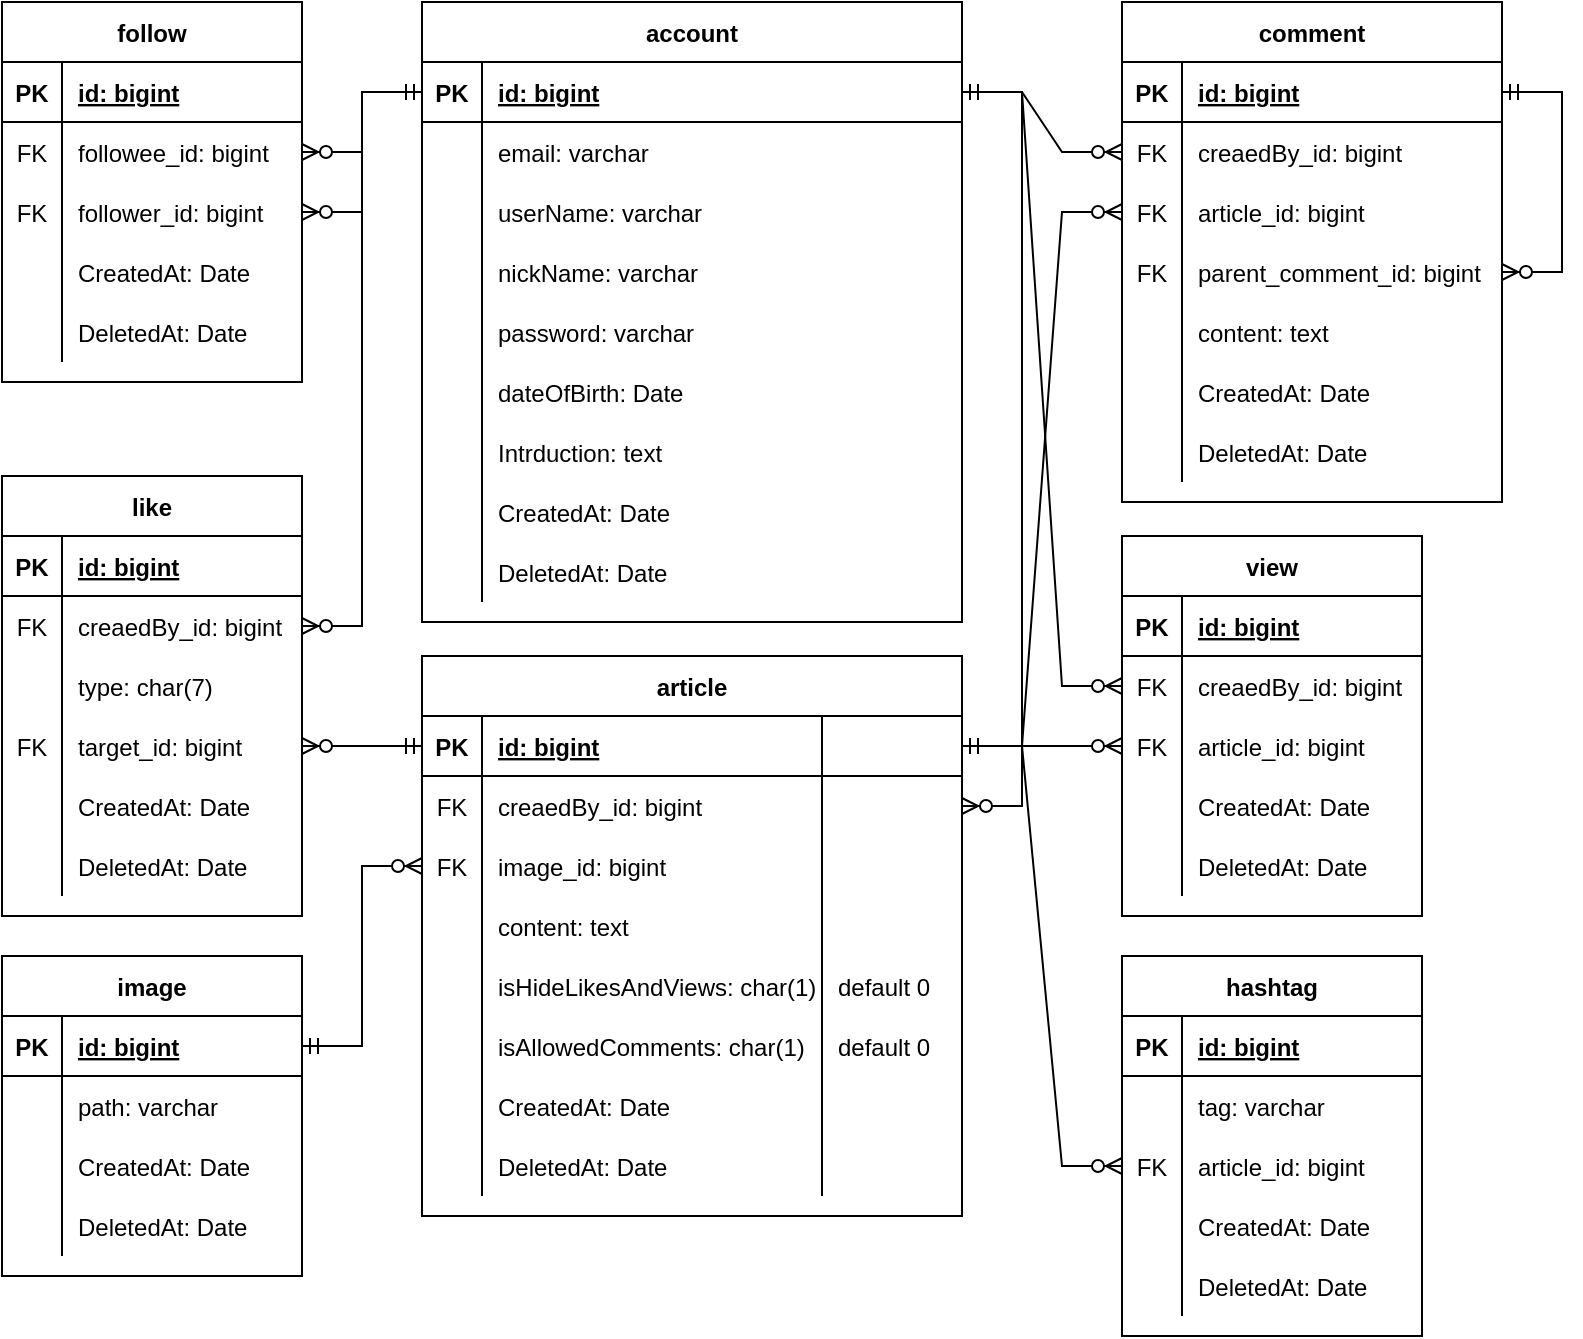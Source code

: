 <mxfile version="20.3.3" type="github">
  <diagram name="Page-1" id="9f46799a-70d6-7492-0946-bef42562c5a5">
    <mxGraphModel dx="2138" dy="584" grid="1" gridSize="10" guides="1" tooltips="1" connect="1" arrows="1" fold="1" page="1" pageScale="1" pageWidth="1100" pageHeight="850" background="none" math="0" shadow="0">
      <root>
        <mxCell id="0" />
        <mxCell id="1" parent="0" />
        <mxCell id="cpO6wO1_KJfgB9dcRRxe-78" value="account" style="shape=table;startSize=30;container=1;collapsible=1;childLayout=tableLayout;fixedRows=1;rowLines=0;fontStyle=1;align=center;resizeLast=1;" parent="1" vertex="1">
          <mxGeometry x="90" y="83" width="270" height="310" as="geometry" />
        </mxCell>
        <mxCell id="cpO6wO1_KJfgB9dcRRxe-79" value="" style="shape=tableRow;horizontal=0;startSize=0;swimlaneHead=0;swimlaneBody=0;fillColor=none;collapsible=0;dropTarget=0;points=[[0,0.5],[1,0.5]];portConstraint=eastwest;top=0;left=0;right=0;bottom=1;" parent="cpO6wO1_KJfgB9dcRRxe-78" vertex="1">
          <mxGeometry y="30" width="270" height="30" as="geometry" />
        </mxCell>
        <mxCell id="cpO6wO1_KJfgB9dcRRxe-80" value="PK" style="shape=partialRectangle;connectable=0;fillColor=none;top=0;left=0;bottom=0;right=0;fontStyle=1;overflow=hidden;" parent="cpO6wO1_KJfgB9dcRRxe-79" vertex="1">
          <mxGeometry width="30" height="30" as="geometry">
            <mxRectangle width="30" height="30" as="alternateBounds" />
          </mxGeometry>
        </mxCell>
        <mxCell id="cpO6wO1_KJfgB9dcRRxe-81" value="id: bigint" style="shape=partialRectangle;connectable=0;fillColor=none;top=0;left=0;bottom=0;right=0;align=left;spacingLeft=6;fontStyle=5;overflow=hidden;" parent="cpO6wO1_KJfgB9dcRRxe-79" vertex="1">
          <mxGeometry x="30" width="240" height="30" as="geometry">
            <mxRectangle width="240" height="30" as="alternateBounds" />
          </mxGeometry>
        </mxCell>
        <mxCell id="cpO6wO1_KJfgB9dcRRxe-82" value="" style="shape=tableRow;horizontal=0;startSize=0;swimlaneHead=0;swimlaneBody=0;fillColor=none;collapsible=0;dropTarget=0;points=[[0,0.5],[1,0.5]];portConstraint=eastwest;top=0;left=0;right=0;bottom=0;" parent="cpO6wO1_KJfgB9dcRRxe-78" vertex="1">
          <mxGeometry y="60" width="270" height="30" as="geometry" />
        </mxCell>
        <mxCell id="cpO6wO1_KJfgB9dcRRxe-83" value="" style="shape=partialRectangle;connectable=0;fillColor=none;top=0;left=0;bottom=0;right=0;editable=1;overflow=hidden;" parent="cpO6wO1_KJfgB9dcRRxe-82" vertex="1">
          <mxGeometry width="30" height="30" as="geometry">
            <mxRectangle width="30" height="30" as="alternateBounds" />
          </mxGeometry>
        </mxCell>
        <mxCell id="cpO6wO1_KJfgB9dcRRxe-84" value="email: varchar" style="shape=partialRectangle;connectable=0;fillColor=none;top=0;left=0;bottom=0;right=0;align=left;spacingLeft=6;overflow=hidden;" parent="cpO6wO1_KJfgB9dcRRxe-82" vertex="1">
          <mxGeometry x="30" width="240" height="30" as="geometry">
            <mxRectangle width="240" height="30" as="alternateBounds" />
          </mxGeometry>
        </mxCell>
        <mxCell id="cpO6wO1_KJfgB9dcRRxe-85" value="" style="shape=tableRow;horizontal=0;startSize=0;swimlaneHead=0;swimlaneBody=0;fillColor=none;collapsible=0;dropTarget=0;points=[[0,0.5],[1,0.5]];portConstraint=eastwest;top=0;left=0;right=0;bottom=0;" parent="cpO6wO1_KJfgB9dcRRxe-78" vertex="1">
          <mxGeometry y="90" width="270" height="30" as="geometry" />
        </mxCell>
        <mxCell id="cpO6wO1_KJfgB9dcRRxe-86" value="" style="shape=partialRectangle;connectable=0;fillColor=none;top=0;left=0;bottom=0;right=0;editable=1;overflow=hidden;" parent="cpO6wO1_KJfgB9dcRRxe-85" vertex="1">
          <mxGeometry width="30" height="30" as="geometry">
            <mxRectangle width="30" height="30" as="alternateBounds" />
          </mxGeometry>
        </mxCell>
        <mxCell id="cpO6wO1_KJfgB9dcRRxe-87" value="userName: varchar" style="shape=partialRectangle;connectable=0;fillColor=none;top=0;left=0;bottom=0;right=0;align=left;spacingLeft=6;overflow=hidden;" parent="cpO6wO1_KJfgB9dcRRxe-85" vertex="1">
          <mxGeometry x="30" width="240" height="30" as="geometry">
            <mxRectangle width="240" height="30" as="alternateBounds" />
          </mxGeometry>
        </mxCell>
        <mxCell id="cpO6wO1_KJfgB9dcRRxe-88" value="" style="shape=tableRow;horizontal=0;startSize=0;swimlaneHead=0;swimlaneBody=0;fillColor=none;collapsible=0;dropTarget=0;points=[[0,0.5],[1,0.5]];portConstraint=eastwest;top=0;left=0;right=0;bottom=0;" parent="cpO6wO1_KJfgB9dcRRxe-78" vertex="1">
          <mxGeometry y="120" width="270" height="30" as="geometry" />
        </mxCell>
        <mxCell id="cpO6wO1_KJfgB9dcRRxe-89" value="" style="shape=partialRectangle;connectable=0;fillColor=none;top=0;left=0;bottom=0;right=0;editable=1;overflow=hidden;" parent="cpO6wO1_KJfgB9dcRRxe-88" vertex="1">
          <mxGeometry width="30" height="30" as="geometry">
            <mxRectangle width="30" height="30" as="alternateBounds" />
          </mxGeometry>
        </mxCell>
        <mxCell id="cpO6wO1_KJfgB9dcRRxe-90" value="nickName: varchar" style="shape=partialRectangle;connectable=0;fillColor=none;top=0;left=0;bottom=0;right=0;align=left;spacingLeft=6;overflow=hidden;" parent="cpO6wO1_KJfgB9dcRRxe-88" vertex="1">
          <mxGeometry x="30" width="240" height="30" as="geometry">
            <mxRectangle width="240" height="30" as="alternateBounds" />
          </mxGeometry>
        </mxCell>
        <mxCell id="cpO6wO1_KJfgB9dcRRxe-94" style="shape=tableRow;horizontal=0;startSize=0;swimlaneHead=0;swimlaneBody=0;fillColor=none;collapsible=0;dropTarget=0;points=[[0,0.5],[1,0.5]];portConstraint=eastwest;top=0;left=0;right=0;bottom=0;" parent="cpO6wO1_KJfgB9dcRRxe-78" vertex="1">
          <mxGeometry y="150" width="270" height="30" as="geometry" />
        </mxCell>
        <mxCell id="cpO6wO1_KJfgB9dcRRxe-95" style="shape=partialRectangle;connectable=0;fillColor=none;top=0;left=0;bottom=0;right=0;editable=1;overflow=hidden;" parent="cpO6wO1_KJfgB9dcRRxe-94" vertex="1">
          <mxGeometry width="30" height="30" as="geometry">
            <mxRectangle width="30" height="30" as="alternateBounds" />
          </mxGeometry>
        </mxCell>
        <mxCell id="cpO6wO1_KJfgB9dcRRxe-96" value="password: varchar" style="shape=partialRectangle;connectable=0;fillColor=none;top=0;left=0;bottom=0;right=0;align=left;spacingLeft=6;overflow=hidden;" parent="cpO6wO1_KJfgB9dcRRxe-94" vertex="1">
          <mxGeometry x="30" width="240" height="30" as="geometry">
            <mxRectangle width="240" height="30" as="alternateBounds" />
          </mxGeometry>
        </mxCell>
        <mxCell id="cpO6wO1_KJfgB9dcRRxe-97" style="shape=tableRow;horizontal=0;startSize=0;swimlaneHead=0;swimlaneBody=0;fillColor=none;collapsible=0;dropTarget=0;points=[[0,0.5],[1,0.5]];portConstraint=eastwest;top=0;left=0;right=0;bottom=0;" parent="cpO6wO1_KJfgB9dcRRxe-78" vertex="1">
          <mxGeometry y="180" width="270" height="30" as="geometry" />
        </mxCell>
        <mxCell id="cpO6wO1_KJfgB9dcRRxe-98" style="shape=partialRectangle;connectable=0;fillColor=none;top=0;left=0;bottom=0;right=0;editable=1;overflow=hidden;" parent="cpO6wO1_KJfgB9dcRRxe-97" vertex="1">
          <mxGeometry width="30" height="30" as="geometry">
            <mxRectangle width="30" height="30" as="alternateBounds" />
          </mxGeometry>
        </mxCell>
        <mxCell id="cpO6wO1_KJfgB9dcRRxe-99" value="dateOfBirth: Date" style="shape=partialRectangle;connectable=0;fillColor=none;top=0;left=0;bottom=0;right=0;align=left;spacingLeft=6;overflow=hidden;" parent="cpO6wO1_KJfgB9dcRRxe-97" vertex="1">
          <mxGeometry x="30" width="240" height="30" as="geometry">
            <mxRectangle width="240" height="30" as="alternateBounds" />
          </mxGeometry>
        </mxCell>
        <mxCell id="cpO6wO1_KJfgB9dcRRxe-100" style="shape=tableRow;horizontal=0;startSize=0;swimlaneHead=0;swimlaneBody=0;fillColor=none;collapsible=0;dropTarget=0;points=[[0,0.5],[1,0.5]];portConstraint=eastwest;top=0;left=0;right=0;bottom=0;" parent="cpO6wO1_KJfgB9dcRRxe-78" vertex="1">
          <mxGeometry y="210" width="270" height="30" as="geometry" />
        </mxCell>
        <mxCell id="cpO6wO1_KJfgB9dcRRxe-101" style="shape=partialRectangle;connectable=0;fillColor=none;top=0;left=0;bottom=0;right=0;editable=1;overflow=hidden;" parent="cpO6wO1_KJfgB9dcRRxe-100" vertex="1">
          <mxGeometry width="30" height="30" as="geometry">
            <mxRectangle width="30" height="30" as="alternateBounds" />
          </mxGeometry>
        </mxCell>
        <mxCell id="cpO6wO1_KJfgB9dcRRxe-102" value="Intrduction: text " style="shape=partialRectangle;connectable=0;fillColor=none;top=0;left=0;bottom=0;right=0;align=left;spacingLeft=6;overflow=hidden;" parent="cpO6wO1_KJfgB9dcRRxe-100" vertex="1">
          <mxGeometry x="30" width="240" height="30" as="geometry">
            <mxRectangle width="240" height="30" as="alternateBounds" />
          </mxGeometry>
        </mxCell>
        <mxCell id="cpO6wO1_KJfgB9dcRRxe-103" style="shape=tableRow;horizontal=0;startSize=0;swimlaneHead=0;swimlaneBody=0;fillColor=none;collapsible=0;dropTarget=0;points=[[0,0.5],[1,0.5]];portConstraint=eastwest;top=0;left=0;right=0;bottom=0;" parent="cpO6wO1_KJfgB9dcRRxe-78" vertex="1">
          <mxGeometry y="240" width="270" height="30" as="geometry" />
        </mxCell>
        <mxCell id="cpO6wO1_KJfgB9dcRRxe-104" style="shape=partialRectangle;connectable=0;fillColor=none;top=0;left=0;bottom=0;right=0;editable=1;overflow=hidden;" parent="cpO6wO1_KJfgB9dcRRxe-103" vertex="1">
          <mxGeometry width="30" height="30" as="geometry">
            <mxRectangle width="30" height="30" as="alternateBounds" />
          </mxGeometry>
        </mxCell>
        <mxCell id="cpO6wO1_KJfgB9dcRRxe-105" value="CreatedAt: Date" style="shape=partialRectangle;connectable=0;fillColor=none;top=0;left=0;bottom=0;right=0;align=left;spacingLeft=6;overflow=hidden;" parent="cpO6wO1_KJfgB9dcRRxe-103" vertex="1">
          <mxGeometry x="30" width="240" height="30" as="geometry">
            <mxRectangle width="240" height="30" as="alternateBounds" />
          </mxGeometry>
        </mxCell>
        <mxCell id="cpO6wO1_KJfgB9dcRRxe-106" style="shape=tableRow;horizontal=0;startSize=0;swimlaneHead=0;swimlaneBody=0;fillColor=none;collapsible=0;dropTarget=0;points=[[0,0.5],[1,0.5]];portConstraint=eastwest;top=0;left=0;right=0;bottom=0;" parent="cpO6wO1_KJfgB9dcRRxe-78" vertex="1">
          <mxGeometry y="270" width="270" height="30" as="geometry" />
        </mxCell>
        <mxCell id="cpO6wO1_KJfgB9dcRRxe-107" style="shape=partialRectangle;connectable=0;fillColor=none;top=0;left=0;bottom=0;right=0;editable=1;overflow=hidden;" parent="cpO6wO1_KJfgB9dcRRxe-106" vertex="1">
          <mxGeometry width="30" height="30" as="geometry">
            <mxRectangle width="30" height="30" as="alternateBounds" />
          </mxGeometry>
        </mxCell>
        <mxCell id="cpO6wO1_KJfgB9dcRRxe-108" value="DeletedAt: Date " style="shape=partialRectangle;connectable=0;fillColor=none;top=0;left=0;bottom=0;right=0;align=left;spacingLeft=6;overflow=hidden;" parent="cpO6wO1_KJfgB9dcRRxe-106" vertex="1">
          <mxGeometry x="30" width="240" height="30" as="geometry">
            <mxRectangle width="240" height="30" as="alternateBounds" />
          </mxGeometry>
        </mxCell>
        <mxCell id="cpO6wO1_KJfgB9dcRRxe-109" value="follow" style="shape=table;startSize=30;container=1;collapsible=1;childLayout=tableLayout;fixedRows=1;rowLines=0;fontStyle=1;align=center;resizeLast=1;" parent="1" vertex="1">
          <mxGeometry x="-120" y="83" width="150" height="190" as="geometry" />
        </mxCell>
        <mxCell id="cpO6wO1_KJfgB9dcRRxe-110" value="" style="shape=tableRow;horizontal=0;startSize=0;swimlaneHead=0;swimlaneBody=0;fillColor=none;collapsible=0;dropTarget=0;points=[[0,0.5],[1,0.5]];portConstraint=eastwest;top=0;left=0;right=0;bottom=1;" parent="cpO6wO1_KJfgB9dcRRxe-109" vertex="1">
          <mxGeometry y="30" width="150" height="30" as="geometry" />
        </mxCell>
        <mxCell id="cpO6wO1_KJfgB9dcRRxe-111" value="PK" style="shape=partialRectangle;connectable=0;fillColor=none;top=0;left=0;bottom=0;right=0;fontStyle=1;overflow=hidden;" parent="cpO6wO1_KJfgB9dcRRxe-110" vertex="1">
          <mxGeometry width="30" height="30" as="geometry">
            <mxRectangle width="30" height="30" as="alternateBounds" />
          </mxGeometry>
        </mxCell>
        <mxCell id="cpO6wO1_KJfgB9dcRRxe-112" value="id: bigint" style="shape=partialRectangle;connectable=0;fillColor=none;top=0;left=0;bottom=0;right=0;align=left;spacingLeft=6;fontStyle=5;overflow=hidden;" parent="cpO6wO1_KJfgB9dcRRxe-110" vertex="1">
          <mxGeometry x="30" width="120" height="30" as="geometry">
            <mxRectangle width="120" height="30" as="alternateBounds" />
          </mxGeometry>
        </mxCell>
        <mxCell id="cpO6wO1_KJfgB9dcRRxe-116" value="" style="shape=tableRow;horizontal=0;startSize=0;swimlaneHead=0;swimlaneBody=0;fillColor=none;collapsible=0;dropTarget=0;points=[[0,0.5],[1,0.5]];portConstraint=eastwest;top=0;left=0;right=0;bottom=0;" parent="cpO6wO1_KJfgB9dcRRxe-109" vertex="1">
          <mxGeometry y="60" width="150" height="30" as="geometry" />
        </mxCell>
        <mxCell id="cpO6wO1_KJfgB9dcRRxe-117" value="FK" style="shape=partialRectangle;connectable=0;fillColor=none;top=0;left=0;bottom=0;right=0;editable=1;overflow=hidden;" parent="cpO6wO1_KJfgB9dcRRxe-116" vertex="1">
          <mxGeometry width="30" height="30" as="geometry">
            <mxRectangle width="30" height="30" as="alternateBounds" />
          </mxGeometry>
        </mxCell>
        <mxCell id="cpO6wO1_KJfgB9dcRRxe-118" value="followee_id: bigint" style="shape=partialRectangle;connectable=0;fillColor=none;top=0;left=0;bottom=0;right=0;align=left;spacingLeft=6;overflow=hidden;" parent="cpO6wO1_KJfgB9dcRRxe-116" vertex="1">
          <mxGeometry x="30" width="120" height="30" as="geometry">
            <mxRectangle width="120" height="30" as="alternateBounds" />
          </mxGeometry>
        </mxCell>
        <mxCell id="cpO6wO1_KJfgB9dcRRxe-119" value="" style="shape=tableRow;horizontal=0;startSize=0;swimlaneHead=0;swimlaneBody=0;fillColor=none;collapsible=0;dropTarget=0;points=[[0,0.5],[1,0.5]];portConstraint=eastwest;top=0;left=0;right=0;bottom=0;" parent="cpO6wO1_KJfgB9dcRRxe-109" vertex="1">
          <mxGeometry y="90" width="150" height="30" as="geometry" />
        </mxCell>
        <mxCell id="cpO6wO1_KJfgB9dcRRxe-120" value="FK" style="shape=partialRectangle;connectable=0;fillColor=none;top=0;left=0;bottom=0;right=0;editable=1;overflow=hidden;" parent="cpO6wO1_KJfgB9dcRRxe-119" vertex="1">
          <mxGeometry width="30" height="30" as="geometry">
            <mxRectangle width="30" height="30" as="alternateBounds" />
          </mxGeometry>
        </mxCell>
        <mxCell id="cpO6wO1_KJfgB9dcRRxe-121" value="follower_id: bigint" style="shape=partialRectangle;connectable=0;fillColor=none;top=0;left=0;bottom=0;right=0;align=left;spacingLeft=6;overflow=hidden;" parent="cpO6wO1_KJfgB9dcRRxe-119" vertex="1">
          <mxGeometry x="30" width="120" height="30" as="geometry">
            <mxRectangle width="120" height="30" as="alternateBounds" />
          </mxGeometry>
        </mxCell>
        <mxCell id="cpO6wO1_KJfgB9dcRRxe-134" style="shape=tableRow;horizontal=0;startSize=0;swimlaneHead=0;swimlaneBody=0;fillColor=none;collapsible=0;dropTarget=0;points=[[0,0.5],[1,0.5]];portConstraint=eastwest;top=0;left=0;right=0;bottom=0;" parent="cpO6wO1_KJfgB9dcRRxe-109" vertex="1">
          <mxGeometry y="120" width="150" height="30" as="geometry" />
        </mxCell>
        <mxCell id="cpO6wO1_KJfgB9dcRRxe-135" style="shape=partialRectangle;connectable=0;fillColor=none;top=0;left=0;bottom=0;right=0;editable=1;overflow=hidden;" parent="cpO6wO1_KJfgB9dcRRxe-134" vertex="1">
          <mxGeometry width="30" height="30" as="geometry">
            <mxRectangle width="30" height="30" as="alternateBounds" />
          </mxGeometry>
        </mxCell>
        <mxCell id="cpO6wO1_KJfgB9dcRRxe-136" value="CreatedAt: Date" style="shape=partialRectangle;connectable=0;fillColor=none;top=0;left=0;bottom=0;right=0;align=left;spacingLeft=6;overflow=hidden;" parent="cpO6wO1_KJfgB9dcRRxe-134" vertex="1">
          <mxGeometry x="30" width="120" height="30" as="geometry">
            <mxRectangle width="120" height="30" as="alternateBounds" />
          </mxGeometry>
        </mxCell>
        <mxCell id="cpO6wO1_KJfgB9dcRRxe-187" style="shape=tableRow;horizontal=0;startSize=0;swimlaneHead=0;swimlaneBody=0;fillColor=none;collapsible=0;dropTarget=0;points=[[0,0.5],[1,0.5]];portConstraint=eastwest;top=0;left=0;right=0;bottom=0;" parent="cpO6wO1_KJfgB9dcRRxe-109" vertex="1">
          <mxGeometry y="150" width="150" height="30" as="geometry" />
        </mxCell>
        <mxCell id="cpO6wO1_KJfgB9dcRRxe-188" style="shape=partialRectangle;connectable=0;fillColor=none;top=0;left=0;bottom=0;right=0;editable=1;overflow=hidden;" parent="cpO6wO1_KJfgB9dcRRxe-187" vertex="1">
          <mxGeometry width="30" height="30" as="geometry">
            <mxRectangle width="30" height="30" as="alternateBounds" />
          </mxGeometry>
        </mxCell>
        <mxCell id="cpO6wO1_KJfgB9dcRRxe-189" value="DeletedAt: Date " style="shape=partialRectangle;connectable=0;fillColor=none;top=0;left=0;bottom=0;right=0;align=left;spacingLeft=6;overflow=hidden;" parent="cpO6wO1_KJfgB9dcRRxe-187" vertex="1">
          <mxGeometry x="30" width="120" height="30" as="geometry">
            <mxRectangle width="120" height="30" as="alternateBounds" />
          </mxGeometry>
        </mxCell>
        <mxCell id="cpO6wO1_KJfgB9dcRRxe-140" value="article" style="shape=table;startSize=30;container=1;collapsible=1;childLayout=tableLayout;fixedRows=1;rowLines=0;fontStyle=1;align=center;resizeLast=1;" parent="1" vertex="1">
          <mxGeometry x="90" y="410" width="270" height="280" as="geometry" />
        </mxCell>
        <mxCell id="cpO6wO1_KJfgB9dcRRxe-141" value="" style="shape=tableRow;horizontal=0;startSize=0;swimlaneHead=0;swimlaneBody=0;fillColor=none;collapsible=0;dropTarget=0;points=[[0,0.5],[1,0.5]];portConstraint=eastwest;top=0;left=0;right=0;bottom=1;" parent="cpO6wO1_KJfgB9dcRRxe-140" vertex="1">
          <mxGeometry y="30" width="270" height="30" as="geometry" />
        </mxCell>
        <mxCell id="cpO6wO1_KJfgB9dcRRxe-142" value="PK" style="shape=partialRectangle;connectable=0;fillColor=none;top=0;left=0;bottom=0;right=0;fontStyle=1;overflow=hidden;" parent="cpO6wO1_KJfgB9dcRRxe-141" vertex="1">
          <mxGeometry width="30" height="30" as="geometry">
            <mxRectangle width="30" height="30" as="alternateBounds" />
          </mxGeometry>
        </mxCell>
        <mxCell id="cpO6wO1_KJfgB9dcRRxe-143" value="id: bigint" style="shape=partialRectangle;connectable=0;fillColor=none;top=0;left=0;bottom=0;right=0;align=left;spacingLeft=6;fontStyle=5;overflow=hidden;" parent="cpO6wO1_KJfgB9dcRRxe-141" vertex="1">
          <mxGeometry x="30" width="170" height="30" as="geometry">
            <mxRectangle width="170" height="30" as="alternateBounds" />
          </mxGeometry>
        </mxCell>
        <mxCell id="cpO6wO1_KJfgB9dcRRxe-301" style="shape=partialRectangle;connectable=0;fillColor=none;top=0;left=0;bottom=0;right=0;align=left;spacingLeft=6;fontStyle=5;overflow=hidden;" parent="cpO6wO1_KJfgB9dcRRxe-141" vertex="1">
          <mxGeometry x="200" width="70" height="30" as="geometry">
            <mxRectangle width="70" height="30" as="alternateBounds" />
          </mxGeometry>
        </mxCell>
        <mxCell id="cpO6wO1_KJfgB9dcRRxe-144" value="" style="shape=tableRow;horizontal=0;startSize=0;swimlaneHead=0;swimlaneBody=0;fillColor=none;collapsible=0;dropTarget=0;points=[[0,0.5],[1,0.5]];portConstraint=eastwest;top=0;left=0;right=0;bottom=0;" parent="cpO6wO1_KJfgB9dcRRxe-140" vertex="1">
          <mxGeometry y="60" width="270" height="30" as="geometry" />
        </mxCell>
        <mxCell id="cpO6wO1_KJfgB9dcRRxe-145" value="FK" style="shape=partialRectangle;connectable=0;fillColor=none;top=0;left=0;bottom=0;right=0;editable=1;overflow=hidden;" parent="cpO6wO1_KJfgB9dcRRxe-144" vertex="1">
          <mxGeometry width="30" height="30" as="geometry">
            <mxRectangle width="30" height="30" as="alternateBounds" />
          </mxGeometry>
        </mxCell>
        <mxCell id="cpO6wO1_KJfgB9dcRRxe-146" value="creaedBy_id: bigint" style="shape=partialRectangle;connectable=0;fillColor=none;top=0;left=0;bottom=0;right=0;align=left;spacingLeft=6;overflow=hidden;" parent="cpO6wO1_KJfgB9dcRRxe-144" vertex="1">
          <mxGeometry x="30" width="170" height="30" as="geometry">
            <mxRectangle width="170" height="30" as="alternateBounds" />
          </mxGeometry>
        </mxCell>
        <mxCell id="cpO6wO1_KJfgB9dcRRxe-302" style="shape=partialRectangle;connectable=0;fillColor=none;top=0;left=0;bottom=0;right=0;align=left;spacingLeft=6;overflow=hidden;" parent="cpO6wO1_KJfgB9dcRRxe-144" vertex="1">
          <mxGeometry x="200" width="70" height="30" as="geometry">
            <mxRectangle width="70" height="30" as="alternateBounds" />
          </mxGeometry>
        </mxCell>
        <mxCell id="cpO6wO1_KJfgB9dcRRxe-147" value="" style="shape=tableRow;horizontal=0;startSize=0;swimlaneHead=0;swimlaneBody=0;fillColor=none;collapsible=0;dropTarget=0;points=[[0,0.5],[1,0.5]];portConstraint=eastwest;top=0;left=0;right=0;bottom=0;" parent="cpO6wO1_KJfgB9dcRRxe-140" vertex="1">
          <mxGeometry y="90" width="270" height="30" as="geometry" />
        </mxCell>
        <mxCell id="cpO6wO1_KJfgB9dcRRxe-148" value="FK" style="shape=partialRectangle;connectable=0;fillColor=none;top=0;left=0;bottom=0;right=0;editable=1;overflow=hidden;" parent="cpO6wO1_KJfgB9dcRRxe-147" vertex="1">
          <mxGeometry width="30" height="30" as="geometry">
            <mxRectangle width="30" height="30" as="alternateBounds" />
          </mxGeometry>
        </mxCell>
        <mxCell id="cpO6wO1_KJfgB9dcRRxe-149" value="image_id: bigint" style="shape=partialRectangle;connectable=0;fillColor=none;top=0;left=0;bottom=0;right=0;align=left;spacingLeft=6;overflow=hidden;" parent="cpO6wO1_KJfgB9dcRRxe-147" vertex="1">
          <mxGeometry x="30" width="170" height="30" as="geometry">
            <mxRectangle width="170" height="30" as="alternateBounds" />
          </mxGeometry>
        </mxCell>
        <mxCell id="cpO6wO1_KJfgB9dcRRxe-303" style="shape=partialRectangle;connectable=0;fillColor=none;top=0;left=0;bottom=0;right=0;align=left;spacingLeft=6;overflow=hidden;" parent="cpO6wO1_KJfgB9dcRRxe-147" vertex="1">
          <mxGeometry x="200" width="70" height="30" as="geometry">
            <mxRectangle width="70" height="30" as="alternateBounds" />
          </mxGeometry>
        </mxCell>
        <mxCell id="cpO6wO1_KJfgB9dcRRxe-150" value="" style="shape=tableRow;horizontal=0;startSize=0;swimlaneHead=0;swimlaneBody=0;fillColor=none;collapsible=0;dropTarget=0;points=[[0,0.5],[1,0.5]];portConstraint=eastwest;top=0;left=0;right=0;bottom=0;" parent="cpO6wO1_KJfgB9dcRRxe-140" vertex="1">
          <mxGeometry y="120" width="270" height="30" as="geometry" />
        </mxCell>
        <mxCell id="cpO6wO1_KJfgB9dcRRxe-151" value="" style="shape=partialRectangle;connectable=0;fillColor=none;top=0;left=0;bottom=0;right=0;editable=1;overflow=hidden;" parent="cpO6wO1_KJfgB9dcRRxe-150" vertex="1">
          <mxGeometry width="30" height="30" as="geometry">
            <mxRectangle width="30" height="30" as="alternateBounds" />
          </mxGeometry>
        </mxCell>
        <mxCell id="cpO6wO1_KJfgB9dcRRxe-152" value="content: text" style="shape=partialRectangle;connectable=0;fillColor=none;top=0;left=0;bottom=0;right=0;align=left;spacingLeft=6;overflow=hidden;" parent="cpO6wO1_KJfgB9dcRRxe-150" vertex="1">
          <mxGeometry x="30" width="170" height="30" as="geometry">
            <mxRectangle width="170" height="30" as="alternateBounds" />
          </mxGeometry>
        </mxCell>
        <mxCell id="cpO6wO1_KJfgB9dcRRxe-304" style="shape=partialRectangle;connectable=0;fillColor=none;top=0;left=0;bottom=0;right=0;align=left;spacingLeft=6;overflow=hidden;" parent="cpO6wO1_KJfgB9dcRRxe-150" vertex="1">
          <mxGeometry x="200" width="70" height="30" as="geometry">
            <mxRectangle width="70" height="30" as="alternateBounds" />
          </mxGeometry>
        </mxCell>
        <mxCell id="cpO6wO1_KJfgB9dcRRxe-153" style="shape=tableRow;horizontal=0;startSize=0;swimlaneHead=0;swimlaneBody=0;fillColor=none;collapsible=0;dropTarget=0;points=[[0,0.5],[1,0.5]];portConstraint=eastwest;top=0;left=0;right=0;bottom=0;" parent="cpO6wO1_KJfgB9dcRRxe-140" vertex="1">
          <mxGeometry y="150" width="270" height="30" as="geometry" />
        </mxCell>
        <mxCell id="cpO6wO1_KJfgB9dcRRxe-154" style="shape=partialRectangle;connectable=0;fillColor=none;top=0;left=0;bottom=0;right=0;editable=1;overflow=hidden;" parent="cpO6wO1_KJfgB9dcRRxe-153" vertex="1">
          <mxGeometry width="30" height="30" as="geometry">
            <mxRectangle width="30" height="30" as="alternateBounds" />
          </mxGeometry>
        </mxCell>
        <mxCell id="cpO6wO1_KJfgB9dcRRxe-155" value="isHideLikesAndViews: char(1)   " style="shape=partialRectangle;connectable=0;fillColor=none;top=0;left=0;bottom=0;right=0;align=left;spacingLeft=6;overflow=hidden;" parent="cpO6wO1_KJfgB9dcRRxe-153" vertex="1">
          <mxGeometry x="30" width="170" height="30" as="geometry">
            <mxRectangle width="170" height="30" as="alternateBounds" />
          </mxGeometry>
        </mxCell>
        <mxCell id="cpO6wO1_KJfgB9dcRRxe-305" value="default 0" style="shape=partialRectangle;connectable=0;fillColor=none;top=0;left=0;bottom=0;right=0;align=left;spacingLeft=6;overflow=hidden;" parent="cpO6wO1_KJfgB9dcRRxe-153" vertex="1">
          <mxGeometry x="200" width="70" height="30" as="geometry">
            <mxRectangle width="70" height="30" as="alternateBounds" />
          </mxGeometry>
        </mxCell>
        <mxCell id="cpO6wO1_KJfgB9dcRRxe-156" style="shape=tableRow;horizontal=0;startSize=0;swimlaneHead=0;swimlaneBody=0;fillColor=none;collapsible=0;dropTarget=0;points=[[0,0.5],[1,0.5]];portConstraint=eastwest;top=0;left=0;right=0;bottom=0;" parent="cpO6wO1_KJfgB9dcRRxe-140" vertex="1">
          <mxGeometry y="180" width="270" height="30" as="geometry" />
        </mxCell>
        <mxCell id="cpO6wO1_KJfgB9dcRRxe-157" style="shape=partialRectangle;connectable=0;fillColor=none;top=0;left=0;bottom=0;right=0;editable=1;overflow=hidden;" parent="cpO6wO1_KJfgB9dcRRxe-156" vertex="1">
          <mxGeometry width="30" height="30" as="geometry">
            <mxRectangle width="30" height="30" as="alternateBounds" />
          </mxGeometry>
        </mxCell>
        <mxCell id="cpO6wO1_KJfgB9dcRRxe-158" value="isAllowedComments: char(1) " style="shape=partialRectangle;connectable=0;fillColor=none;top=0;left=0;bottom=0;right=0;align=left;spacingLeft=6;overflow=hidden;" parent="cpO6wO1_KJfgB9dcRRxe-156" vertex="1">
          <mxGeometry x="30" width="170" height="30" as="geometry">
            <mxRectangle width="170" height="30" as="alternateBounds" />
          </mxGeometry>
        </mxCell>
        <mxCell id="cpO6wO1_KJfgB9dcRRxe-306" value="default 0" style="shape=partialRectangle;connectable=0;fillColor=none;top=0;left=0;bottom=0;right=0;align=left;spacingLeft=6;overflow=hidden;" parent="cpO6wO1_KJfgB9dcRRxe-156" vertex="1">
          <mxGeometry x="200" width="70" height="30" as="geometry">
            <mxRectangle width="70" height="30" as="alternateBounds" />
          </mxGeometry>
        </mxCell>
        <mxCell id="cpO6wO1_KJfgB9dcRRxe-162" style="shape=tableRow;horizontal=0;startSize=0;swimlaneHead=0;swimlaneBody=0;fillColor=none;collapsible=0;dropTarget=0;points=[[0,0.5],[1,0.5]];portConstraint=eastwest;top=0;left=0;right=0;bottom=0;" parent="cpO6wO1_KJfgB9dcRRxe-140" vertex="1">
          <mxGeometry y="210" width="270" height="30" as="geometry" />
        </mxCell>
        <mxCell id="cpO6wO1_KJfgB9dcRRxe-163" style="shape=partialRectangle;connectable=0;fillColor=none;top=0;left=0;bottom=0;right=0;editable=1;overflow=hidden;" parent="cpO6wO1_KJfgB9dcRRxe-162" vertex="1">
          <mxGeometry width="30" height="30" as="geometry">
            <mxRectangle width="30" height="30" as="alternateBounds" />
          </mxGeometry>
        </mxCell>
        <mxCell id="cpO6wO1_KJfgB9dcRRxe-164" value="CreatedAt: Date" style="shape=partialRectangle;connectable=0;fillColor=none;top=0;left=0;bottom=0;right=0;align=left;spacingLeft=6;overflow=hidden;" parent="cpO6wO1_KJfgB9dcRRxe-162" vertex="1">
          <mxGeometry x="30" width="170" height="30" as="geometry">
            <mxRectangle width="170" height="30" as="alternateBounds" />
          </mxGeometry>
        </mxCell>
        <mxCell id="cpO6wO1_KJfgB9dcRRxe-307" style="shape=partialRectangle;connectable=0;fillColor=none;top=0;left=0;bottom=0;right=0;align=left;spacingLeft=6;overflow=hidden;" parent="cpO6wO1_KJfgB9dcRRxe-162" vertex="1">
          <mxGeometry x="200" width="70" height="30" as="geometry">
            <mxRectangle width="70" height="30" as="alternateBounds" />
          </mxGeometry>
        </mxCell>
        <mxCell id="cpO6wO1_KJfgB9dcRRxe-165" style="shape=tableRow;horizontal=0;startSize=0;swimlaneHead=0;swimlaneBody=0;fillColor=none;collapsible=0;dropTarget=0;points=[[0,0.5],[1,0.5]];portConstraint=eastwest;top=0;left=0;right=0;bottom=0;" parent="cpO6wO1_KJfgB9dcRRxe-140" vertex="1">
          <mxGeometry y="240" width="270" height="30" as="geometry" />
        </mxCell>
        <mxCell id="cpO6wO1_KJfgB9dcRRxe-166" style="shape=partialRectangle;connectable=0;fillColor=none;top=0;left=0;bottom=0;right=0;editable=1;overflow=hidden;" parent="cpO6wO1_KJfgB9dcRRxe-165" vertex="1">
          <mxGeometry width="30" height="30" as="geometry">
            <mxRectangle width="30" height="30" as="alternateBounds" />
          </mxGeometry>
        </mxCell>
        <mxCell id="cpO6wO1_KJfgB9dcRRxe-167" value="DeletedAt: Date " style="shape=partialRectangle;connectable=0;fillColor=none;top=0;left=0;bottom=0;right=0;align=left;spacingLeft=6;overflow=hidden;" parent="cpO6wO1_KJfgB9dcRRxe-165" vertex="1">
          <mxGeometry x="30" width="170" height="30" as="geometry">
            <mxRectangle width="170" height="30" as="alternateBounds" />
          </mxGeometry>
        </mxCell>
        <mxCell id="cpO6wO1_KJfgB9dcRRxe-308" style="shape=partialRectangle;connectable=0;fillColor=none;top=0;left=0;bottom=0;right=0;align=left;spacingLeft=6;overflow=hidden;" parent="cpO6wO1_KJfgB9dcRRxe-165" vertex="1">
          <mxGeometry x="200" width="70" height="30" as="geometry">
            <mxRectangle width="70" height="30" as="alternateBounds" />
          </mxGeometry>
        </mxCell>
        <mxCell id="cpO6wO1_KJfgB9dcRRxe-168" value="image" style="shape=table;startSize=30;container=1;collapsible=1;childLayout=tableLayout;fixedRows=1;rowLines=0;fontStyle=1;align=center;resizeLast=1;" parent="1" vertex="1">
          <mxGeometry x="-120" y="560" width="150" height="160" as="geometry" />
        </mxCell>
        <mxCell id="cpO6wO1_KJfgB9dcRRxe-169" value="" style="shape=tableRow;horizontal=0;startSize=0;swimlaneHead=0;swimlaneBody=0;fillColor=none;collapsible=0;dropTarget=0;points=[[0,0.5],[1,0.5]];portConstraint=eastwest;top=0;left=0;right=0;bottom=1;" parent="cpO6wO1_KJfgB9dcRRxe-168" vertex="1">
          <mxGeometry y="30" width="150" height="30" as="geometry" />
        </mxCell>
        <mxCell id="cpO6wO1_KJfgB9dcRRxe-170" value="PK" style="shape=partialRectangle;connectable=0;fillColor=none;top=0;left=0;bottom=0;right=0;fontStyle=1;overflow=hidden;" parent="cpO6wO1_KJfgB9dcRRxe-169" vertex="1">
          <mxGeometry width="30" height="30" as="geometry">
            <mxRectangle width="30" height="30" as="alternateBounds" />
          </mxGeometry>
        </mxCell>
        <mxCell id="cpO6wO1_KJfgB9dcRRxe-171" value="id: bigint" style="shape=partialRectangle;connectable=0;fillColor=none;top=0;left=0;bottom=0;right=0;align=left;spacingLeft=6;fontStyle=5;overflow=hidden;" parent="cpO6wO1_KJfgB9dcRRxe-169" vertex="1">
          <mxGeometry x="30" width="120" height="30" as="geometry">
            <mxRectangle width="120" height="30" as="alternateBounds" />
          </mxGeometry>
        </mxCell>
        <mxCell id="cpO6wO1_KJfgB9dcRRxe-172" value="" style="shape=tableRow;horizontal=0;startSize=0;swimlaneHead=0;swimlaneBody=0;fillColor=none;collapsible=0;dropTarget=0;points=[[0,0.5],[1,0.5]];portConstraint=eastwest;top=0;left=0;right=0;bottom=0;" parent="cpO6wO1_KJfgB9dcRRxe-168" vertex="1">
          <mxGeometry y="60" width="150" height="30" as="geometry" />
        </mxCell>
        <mxCell id="cpO6wO1_KJfgB9dcRRxe-173" value="" style="shape=partialRectangle;connectable=0;fillColor=none;top=0;left=0;bottom=0;right=0;editable=1;overflow=hidden;" parent="cpO6wO1_KJfgB9dcRRxe-172" vertex="1">
          <mxGeometry width="30" height="30" as="geometry">
            <mxRectangle width="30" height="30" as="alternateBounds" />
          </mxGeometry>
        </mxCell>
        <mxCell id="cpO6wO1_KJfgB9dcRRxe-174" value="path: varchar" style="shape=partialRectangle;connectable=0;fillColor=none;top=0;left=0;bottom=0;right=0;align=left;spacingLeft=6;overflow=hidden;" parent="cpO6wO1_KJfgB9dcRRxe-172" vertex="1">
          <mxGeometry x="30" width="120" height="30" as="geometry">
            <mxRectangle width="120" height="30" as="alternateBounds" />
          </mxGeometry>
        </mxCell>
        <mxCell id="cpO6wO1_KJfgB9dcRRxe-181" style="shape=tableRow;horizontal=0;startSize=0;swimlaneHead=0;swimlaneBody=0;fillColor=none;collapsible=0;dropTarget=0;points=[[0,0.5],[1,0.5]];portConstraint=eastwest;top=0;left=0;right=0;bottom=0;" parent="cpO6wO1_KJfgB9dcRRxe-168" vertex="1">
          <mxGeometry y="90" width="150" height="30" as="geometry" />
        </mxCell>
        <mxCell id="cpO6wO1_KJfgB9dcRRxe-182" style="shape=partialRectangle;connectable=0;fillColor=none;top=0;left=0;bottom=0;right=0;editable=1;overflow=hidden;" parent="cpO6wO1_KJfgB9dcRRxe-181" vertex="1">
          <mxGeometry width="30" height="30" as="geometry">
            <mxRectangle width="30" height="30" as="alternateBounds" />
          </mxGeometry>
        </mxCell>
        <mxCell id="cpO6wO1_KJfgB9dcRRxe-183" value="CreatedAt: Date" style="shape=partialRectangle;connectable=0;fillColor=none;top=0;left=0;bottom=0;right=0;align=left;spacingLeft=6;overflow=hidden;" parent="cpO6wO1_KJfgB9dcRRxe-181" vertex="1">
          <mxGeometry x="30" width="120" height="30" as="geometry">
            <mxRectangle width="120" height="30" as="alternateBounds" />
          </mxGeometry>
        </mxCell>
        <mxCell id="cpO6wO1_KJfgB9dcRRxe-190" style="shape=tableRow;horizontal=0;startSize=0;swimlaneHead=0;swimlaneBody=0;fillColor=none;collapsible=0;dropTarget=0;points=[[0,0.5],[1,0.5]];portConstraint=eastwest;top=0;left=0;right=0;bottom=0;" parent="cpO6wO1_KJfgB9dcRRxe-168" vertex="1">
          <mxGeometry y="120" width="150" height="30" as="geometry" />
        </mxCell>
        <mxCell id="cpO6wO1_KJfgB9dcRRxe-191" style="shape=partialRectangle;connectable=0;fillColor=none;top=0;left=0;bottom=0;right=0;editable=1;overflow=hidden;" parent="cpO6wO1_KJfgB9dcRRxe-190" vertex="1">
          <mxGeometry width="30" height="30" as="geometry">
            <mxRectangle width="30" height="30" as="alternateBounds" />
          </mxGeometry>
        </mxCell>
        <mxCell id="cpO6wO1_KJfgB9dcRRxe-192" value="DeletedAt: Date " style="shape=partialRectangle;connectable=0;fillColor=none;top=0;left=0;bottom=0;right=0;align=left;spacingLeft=6;overflow=hidden;" parent="cpO6wO1_KJfgB9dcRRxe-190" vertex="1">
          <mxGeometry x="30" width="120" height="30" as="geometry">
            <mxRectangle width="120" height="30" as="alternateBounds" />
          </mxGeometry>
        </mxCell>
        <mxCell id="cpO6wO1_KJfgB9dcRRxe-193" value="like" style="shape=table;startSize=30;container=1;collapsible=1;childLayout=tableLayout;fixedRows=1;rowLines=0;fontStyle=1;align=center;resizeLast=1;" parent="1" vertex="1">
          <mxGeometry x="-120" y="320" width="150" height="220" as="geometry" />
        </mxCell>
        <mxCell id="cpO6wO1_KJfgB9dcRRxe-194" value="" style="shape=tableRow;horizontal=0;startSize=0;swimlaneHead=0;swimlaneBody=0;fillColor=none;collapsible=0;dropTarget=0;points=[[0,0.5],[1,0.5]];portConstraint=eastwest;top=0;left=0;right=0;bottom=1;" parent="cpO6wO1_KJfgB9dcRRxe-193" vertex="1">
          <mxGeometry y="30" width="150" height="30" as="geometry" />
        </mxCell>
        <mxCell id="cpO6wO1_KJfgB9dcRRxe-195" value="PK" style="shape=partialRectangle;connectable=0;fillColor=none;top=0;left=0;bottom=0;right=0;fontStyle=1;overflow=hidden;" parent="cpO6wO1_KJfgB9dcRRxe-194" vertex="1">
          <mxGeometry width="30" height="30" as="geometry">
            <mxRectangle width="30" height="30" as="alternateBounds" />
          </mxGeometry>
        </mxCell>
        <mxCell id="cpO6wO1_KJfgB9dcRRxe-196" value="id: bigint" style="shape=partialRectangle;connectable=0;fillColor=none;top=0;left=0;bottom=0;right=0;align=left;spacingLeft=6;fontStyle=5;overflow=hidden;" parent="cpO6wO1_KJfgB9dcRRxe-194" vertex="1">
          <mxGeometry x="30" width="120" height="30" as="geometry">
            <mxRectangle width="120" height="30" as="alternateBounds" />
          </mxGeometry>
        </mxCell>
        <mxCell id="cpO6wO1_KJfgB9dcRRxe-197" value="" style="shape=tableRow;horizontal=0;startSize=0;swimlaneHead=0;swimlaneBody=0;fillColor=none;collapsible=0;dropTarget=0;points=[[0,0.5],[1,0.5]];portConstraint=eastwest;top=0;left=0;right=0;bottom=0;" parent="cpO6wO1_KJfgB9dcRRxe-193" vertex="1">
          <mxGeometry y="60" width="150" height="30" as="geometry" />
        </mxCell>
        <mxCell id="cpO6wO1_KJfgB9dcRRxe-198" value="FK" style="shape=partialRectangle;connectable=0;fillColor=none;top=0;left=0;bottom=0;right=0;editable=1;overflow=hidden;" parent="cpO6wO1_KJfgB9dcRRxe-197" vertex="1">
          <mxGeometry width="30" height="30" as="geometry">
            <mxRectangle width="30" height="30" as="alternateBounds" />
          </mxGeometry>
        </mxCell>
        <mxCell id="cpO6wO1_KJfgB9dcRRxe-199" value="creaedBy_id: bigint" style="shape=partialRectangle;connectable=0;fillColor=none;top=0;left=0;bottom=0;right=0;align=left;spacingLeft=6;overflow=hidden;" parent="cpO6wO1_KJfgB9dcRRxe-197" vertex="1">
          <mxGeometry x="30" width="120" height="30" as="geometry">
            <mxRectangle width="120" height="30" as="alternateBounds" />
          </mxGeometry>
        </mxCell>
        <mxCell id="cpO6wO1_KJfgB9dcRRxe-206" style="shape=tableRow;horizontal=0;startSize=0;swimlaneHead=0;swimlaneBody=0;fillColor=none;collapsible=0;dropTarget=0;points=[[0,0.5],[1,0.5]];portConstraint=eastwest;top=0;left=0;right=0;bottom=0;" parent="cpO6wO1_KJfgB9dcRRxe-193" vertex="1">
          <mxGeometry y="90" width="150" height="30" as="geometry" />
        </mxCell>
        <mxCell id="cpO6wO1_KJfgB9dcRRxe-207" style="shape=partialRectangle;connectable=0;fillColor=none;top=0;left=0;bottom=0;right=0;editable=1;overflow=hidden;" parent="cpO6wO1_KJfgB9dcRRxe-206" vertex="1">
          <mxGeometry width="30" height="30" as="geometry">
            <mxRectangle width="30" height="30" as="alternateBounds" />
          </mxGeometry>
        </mxCell>
        <mxCell id="cpO6wO1_KJfgB9dcRRxe-208" value="type: char(7)" style="shape=partialRectangle;connectable=0;fillColor=none;top=0;left=0;bottom=0;right=0;align=left;spacingLeft=6;overflow=hidden;" parent="cpO6wO1_KJfgB9dcRRxe-206" vertex="1">
          <mxGeometry x="30" width="120" height="30" as="geometry">
            <mxRectangle width="120" height="30" as="alternateBounds" />
          </mxGeometry>
        </mxCell>
        <mxCell id="cpO6wO1_KJfgB9dcRRxe-209" style="shape=tableRow;horizontal=0;startSize=0;swimlaneHead=0;swimlaneBody=0;fillColor=none;collapsible=0;dropTarget=0;points=[[0,0.5],[1,0.5]];portConstraint=eastwest;top=0;left=0;right=0;bottom=0;" parent="cpO6wO1_KJfgB9dcRRxe-193" vertex="1">
          <mxGeometry y="120" width="150" height="30" as="geometry" />
        </mxCell>
        <mxCell id="cpO6wO1_KJfgB9dcRRxe-210" value="FK" style="shape=partialRectangle;connectable=0;fillColor=none;top=0;left=0;bottom=0;right=0;editable=1;overflow=hidden;" parent="cpO6wO1_KJfgB9dcRRxe-209" vertex="1">
          <mxGeometry width="30" height="30" as="geometry">
            <mxRectangle width="30" height="30" as="alternateBounds" />
          </mxGeometry>
        </mxCell>
        <mxCell id="cpO6wO1_KJfgB9dcRRxe-211" value="target_id: bigint" style="shape=partialRectangle;connectable=0;fillColor=none;top=0;left=0;bottom=0;right=0;align=left;spacingLeft=6;overflow=hidden;" parent="cpO6wO1_KJfgB9dcRRxe-209" vertex="1">
          <mxGeometry x="30" width="120" height="30" as="geometry">
            <mxRectangle width="120" height="30" as="alternateBounds" />
          </mxGeometry>
        </mxCell>
        <mxCell id="cpO6wO1_KJfgB9dcRRxe-200" style="shape=tableRow;horizontal=0;startSize=0;swimlaneHead=0;swimlaneBody=0;fillColor=none;collapsible=0;dropTarget=0;points=[[0,0.5],[1,0.5]];portConstraint=eastwest;top=0;left=0;right=0;bottom=0;" parent="cpO6wO1_KJfgB9dcRRxe-193" vertex="1">
          <mxGeometry y="150" width="150" height="30" as="geometry" />
        </mxCell>
        <mxCell id="cpO6wO1_KJfgB9dcRRxe-201" style="shape=partialRectangle;connectable=0;fillColor=none;top=0;left=0;bottom=0;right=0;editable=1;overflow=hidden;" parent="cpO6wO1_KJfgB9dcRRxe-200" vertex="1">
          <mxGeometry width="30" height="30" as="geometry">
            <mxRectangle width="30" height="30" as="alternateBounds" />
          </mxGeometry>
        </mxCell>
        <mxCell id="cpO6wO1_KJfgB9dcRRxe-202" value="CreatedAt: Date" style="shape=partialRectangle;connectable=0;fillColor=none;top=0;left=0;bottom=0;right=0;align=left;spacingLeft=6;overflow=hidden;" parent="cpO6wO1_KJfgB9dcRRxe-200" vertex="1">
          <mxGeometry x="30" width="120" height="30" as="geometry">
            <mxRectangle width="120" height="30" as="alternateBounds" />
          </mxGeometry>
        </mxCell>
        <mxCell id="cpO6wO1_KJfgB9dcRRxe-203" style="shape=tableRow;horizontal=0;startSize=0;swimlaneHead=0;swimlaneBody=0;fillColor=none;collapsible=0;dropTarget=0;points=[[0,0.5],[1,0.5]];portConstraint=eastwest;top=0;left=0;right=0;bottom=0;" parent="cpO6wO1_KJfgB9dcRRxe-193" vertex="1">
          <mxGeometry y="180" width="150" height="30" as="geometry" />
        </mxCell>
        <mxCell id="cpO6wO1_KJfgB9dcRRxe-204" style="shape=partialRectangle;connectable=0;fillColor=none;top=0;left=0;bottom=0;right=0;editable=1;overflow=hidden;" parent="cpO6wO1_KJfgB9dcRRxe-203" vertex="1">
          <mxGeometry width="30" height="30" as="geometry">
            <mxRectangle width="30" height="30" as="alternateBounds" />
          </mxGeometry>
        </mxCell>
        <mxCell id="cpO6wO1_KJfgB9dcRRxe-205" value="DeletedAt: Date " style="shape=partialRectangle;connectable=0;fillColor=none;top=0;left=0;bottom=0;right=0;align=left;spacingLeft=6;overflow=hidden;" parent="cpO6wO1_KJfgB9dcRRxe-203" vertex="1">
          <mxGeometry x="30" width="120" height="30" as="geometry">
            <mxRectangle width="120" height="30" as="alternateBounds" />
          </mxGeometry>
        </mxCell>
        <mxCell id="cpO6wO1_KJfgB9dcRRxe-212" value="view" style="shape=table;startSize=30;container=1;collapsible=1;childLayout=tableLayout;fixedRows=1;rowLines=0;fontStyle=1;align=center;resizeLast=1;" parent="1" vertex="1">
          <mxGeometry x="440" y="350" width="150" height="190" as="geometry" />
        </mxCell>
        <mxCell id="cpO6wO1_KJfgB9dcRRxe-213" value="" style="shape=tableRow;horizontal=0;startSize=0;swimlaneHead=0;swimlaneBody=0;fillColor=none;collapsible=0;dropTarget=0;points=[[0,0.5],[1,0.5]];portConstraint=eastwest;top=0;left=0;right=0;bottom=1;" parent="cpO6wO1_KJfgB9dcRRxe-212" vertex="1">
          <mxGeometry y="30" width="150" height="30" as="geometry" />
        </mxCell>
        <mxCell id="cpO6wO1_KJfgB9dcRRxe-214" value="PK" style="shape=partialRectangle;connectable=0;fillColor=none;top=0;left=0;bottom=0;right=0;fontStyle=1;overflow=hidden;" parent="cpO6wO1_KJfgB9dcRRxe-213" vertex="1">
          <mxGeometry width="30" height="30" as="geometry">
            <mxRectangle width="30" height="30" as="alternateBounds" />
          </mxGeometry>
        </mxCell>
        <mxCell id="cpO6wO1_KJfgB9dcRRxe-215" value="id: bigint" style="shape=partialRectangle;connectable=0;fillColor=none;top=0;left=0;bottom=0;right=0;align=left;spacingLeft=6;fontStyle=5;overflow=hidden;" parent="cpO6wO1_KJfgB9dcRRxe-213" vertex="1">
          <mxGeometry x="30" width="120" height="30" as="geometry">
            <mxRectangle width="120" height="30" as="alternateBounds" />
          </mxGeometry>
        </mxCell>
        <mxCell id="cpO6wO1_KJfgB9dcRRxe-216" value="" style="shape=tableRow;horizontal=0;startSize=0;swimlaneHead=0;swimlaneBody=0;fillColor=none;collapsible=0;dropTarget=0;points=[[0,0.5],[1,0.5]];portConstraint=eastwest;top=0;left=0;right=0;bottom=0;" parent="cpO6wO1_KJfgB9dcRRxe-212" vertex="1">
          <mxGeometry y="60" width="150" height="30" as="geometry" />
        </mxCell>
        <mxCell id="cpO6wO1_KJfgB9dcRRxe-217" value="FK" style="shape=partialRectangle;connectable=0;fillColor=none;top=0;left=0;bottom=0;right=0;editable=1;overflow=hidden;" parent="cpO6wO1_KJfgB9dcRRxe-216" vertex="1">
          <mxGeometry width="30" height="30" as="geometry">
            <mxRectangle width="30" height="30" as="alternateBounds" />
          </mxGeometry>
        </mxCell>
        <mxCell id="cpO6wO1_KJfgB9dcRRxe-218" value="creaedBy_id: bigint" style="shape=partialRectangle;connectable=0;fillColor=none;top=0;left=0;bottom=0;right=0;align=left;spacingLeft=6;overflow=hidden;" parent="cpO6wO1_KJfgB9dcRRxe-216" vertex="1">
          <mxGeometry x="30" width="120" height="30" as="geometry">
            <mxRectangle width="120" height="30" as="alternateBounds" />
          </mxGeometry>
        </mxCell>
        <mxCell id="cpO6wO1_KJfgB9dcRRxe-225" style="shape=tableRow;horizontal=0;startSize=0;swimlaneHead=0;swimlaneBody=0;fillColor=none;collapsible=0;dropTarget=0;points=[[0,0.5],[1,0.5]];portConstraint=eastwest;top=0;left=0;right=0;bottom=0;" parent="cpO6wO1_KJfgB9dcRRxe-212" vertex="1">
          <mxGeometry y="90" width="150" height="30" as="geometry" />
        </mxCell>
        <mxCell id="cpO6wO1_KJfgB9dcRRxe-226" value="FK" style="shape=partialRectangle;connectable=0;fillColor=none;top=0;left=0;bottom=0;right=0;editable=1;overflow=hidden;" parent="cpO6wO1_KJfgB9dcRRxe-225" vertex="1">
          <mxGeometry width="30" height="30" as="geometry">
            <mxRectangle width="30" height="30" as="alternateBounds" />
          </mxGeometry>
        </mxCell>
        <mxCell id="cpO6wO1_KJfgB9dcRRxe-227" value="article_id: bigint" style="shape=partialRectangle;connectable=0;fillColor=none;top=0;left=0;bottom=0;right=0;align=left;spacingLeft=6;overflow=hidden;" parent="cpO6wO1_KJfgB9dcRRxe-225" vertex="1">
          <mxGeometry x="30" width="120" height="30" as="geometry">
            <mxRectangle width="120" height="30" as="alternateBounds" />
          </mxGeometry>
        </mxCell>
        <mxCell id="cpO6wO1_KJfgB9dcRRxe-219" style="shape=tableRow;horizontal=0;startSize=0;swimlaneHead=0;swimlaneBody=0;fillColor=none;collapsible=0;dropTarget=0;points=[[0,0.5],[1,0.5]];portConstraint=eastwest;top=0;left=0;right=0;bottom=0;" parent="cpO6wO1_KJfgB9dcRRxe-212" vertex="1">
          <mxGeometry y="120" width="150" height="30" as="geometry" />
        </mxCell>
        <mxCell id="cpO6wO1_KJfgB9dcRRxe-220" style="shape=partialRectangle;connectable=0;fillColor=none;top=0;left=0;bottom=0;right=0;editable=1;overflow=hidden;" parent="cpO6wO1_KJfgB9dcRRxe-219" vertex="1">
          <mxGeometry width="30" height="30" as="geometry">
            <mxRectangle width="30" height="30" as="alternateBounds" />
          </mxGeometry>
        </mxCell>
        <mxCell id="cpO6wO1_KJfgB9dcRRxe-221" value="CreatedAt: Date" style="shape=partialRectangle;connectable=0;fillColor=none;top=0;left=0;bottom=0;right=0;align=left;spacingLeft=6;overflow=hidden;" parent="cpO6wO1_KJfgB9dcRRxe-219" vertex="1">
          <mxGeometry x="30" width="120" height="30" as="geometry">
            <mxRectangle width="120" height="30" as="alternateBounds" />
          </mxGeometry>
        </mxCell>
        <mxCell id="cpO6wO1_KJfgB9dcRRxe-222" style="shape=tableRow;horizontal=0;startSize=0;swimlaneHead=0;swimlaneBody=0;fillColor=none;collapsible=0;dropTarget=0;points=[[0,0.5],[1,0.5]];portConstraint=eastwest;top=0;left=0;right=0;bottom=0;" parent="cpO6wO1_KJfgB9dcRRxe-212" vertex="1">
          <mxGeometry y="150" width="150" height="30" as="geometry" />
        </mxCell>
        <mxCell id="cpO6wO1_KJfgB9dcRRxe-223" style="shape=partialRectangle;connectable=0;fillColor=none;top=0;left=0;bottom=0;right=0;editable=1;overflow=hidden;" parent="cpO6wO1_KJfgB9dcRRxe-222" vertex="1">
          <mxGeometry width="30" height="30" as="geometry">
            <mxRectangle width="30" height="30" as="alternateBounds" />
          </mxGeometry>
        </mxCell>
        <mxCell id="cpO6wO1_KJfgB9dcRRxe-224" value="DeletedAt: Date " style="shape=partialRectangle;connectable=0;fillColor=none;top=0;left=0;bottom=0;right=0;align=left;spacingLeft=6;overflow=hidden;" parent="cpO6wO1_KJfgB9dcRRxe-222" vertex="1">
          <mxGeometry x="30" width="120" height="30" as="geometry">
            <mxRectangle width="120" height="30" as="alternateBounds" />
          </mxGeometry>
        </mxCell>
        <mxCell id="cpO6wO1_KJfgB9dcRRxe-228" value="hashtag" style="shape=table;startSize=30;container=1;collapsible=1;childLayout=tableLayout;fixedRows=1;rowLines=0;fontStyle=1;align=center;resizeLast=1;" parent="1" vertex="1">
          <mxGeometry x="440" y="560" width="150" height="190" as="geometry" />
        </mxCell>
        <mxCell id="cpO6wO1_KJfgB9dcRRxe-229" value="" style="shape=tableRow;horizontal=0;startSize=0;swimlaneHead=0;swimlaneBody=0;fillColor=none;collapsible=0;dropTarget=0;points=[[0,0.5],[1,0.5]];portConstraint=eastwest;top=0;left=0;right=0;bottom=1;" parent="cpO6wO1_KJfgB9dcRRxe-228" vertex="1">
          <mxGeometry y="30" width="150" height="30" as="geometry" />
        </mxCell>
        <mxCell id="cpO6wO1_KJfgB9dcRRxe-230" value="PK" style="shape=partialRectangle;connectable=0;fillColor=none;top=0;left=0;bottom=0;right=0;fontStyle=1;overflow=hidden;" parent="cpO6wO1_KJfgB9dcRRxe-229" vertex="1">
          <mxGeometry width="30" height="30" as="geometry">
            <mxRectangle width="30" height="30" as="alternateBounds" />
          </mxGeometry>
        </mxCell>
        <mxCell id="cpO6wO1_KJfgB9dcRRxe-231" value="id: bigint" style="shape=partialRectangle;connectable=0;fillColor=none;top=0;left=0;bottom=0;right=0;align=left;spacingLeft=6;fontStyle=5;overflow=hidden;" parent="cpO6wO1_KJfgB9dcRRxe-229" vertex="1">
          <mxGeometry x="30" width="120" height="30" as="geometry">
            <mxRectangle width="120" height="30" as="alternateBounds" />
          </mxGeometry>
        </mxCell>
        <mxCell id="cpO6wO1_KJfgB9dcRRxe-232" value="" style="shape=tableRow;horizontal=0;startSize=0;swimlaneHead=0;swimlaneBody=0;fillColor=none;collapsible=0;dropTarget=0;points=[[0,0.5],[1,0.5]];portConstraint=eastwest;top=0;left=0;right=0;bottom=0;" parent="cpO6wO1_KJfgB9dcRRxe-228" vertex="1">
          <mxGeometry y="60" width="150" height="30" as="geometry" />
        </mxCell>
        <mxCell id="cpO6wO1_KJfgB9dcRRxe-233" value="" style="shape=partialRectangle;connectable=0;fillColor=none;top=0;left=0;bottom=0;right=0;editable=1;overflow=hidden;" parent="cpO6wO1_KJfgB9dcRRxe-232" vertex="1">
          <mxGeometry width="30" height="30" as="geometry">
            <mxRectangle width="30" height="30" as="alternateBounds" />
          </mxGeometry>
        </mxCell>
        <mxCell id="cpO6wO1_KJfgB9dcRRxe-234" value="tag: varchar" style="shape=partialRectangle;connectable=0;fillColor=none;top=0;left=0;bottom=0;right=0;align=left;spacingLeft=6;overflow=hidden;" parent="cpO6wO1_KJfgB9dcRRxe-232" vertex="1">
          <mxGeometry x="30" width="120" height="30" as="geometry">
            <mxRectangle width="120" height="30" as="alternateBounds" />
          </mxGeometry>
        </mxCell>
        <mxCell id="cpO6wO1_KJfgB9dcRRxe-235" style="shape=tableRow;horizontal=0;startSize=0;swimlaneHead=0;swimlaneBody=0;fillColor=none;collapsible=0;dropTarget=0;points=[[0,0.5],[1,0.5]];portConstraint=eastwest;top=0;left=0;right=0;bottom=0;" parent="cpO6wO1_KJfgB9dcRRxe-228" vertex="1">
          <mxGeometry y="90" width="150" height="30" as="geometry" />
        </mxCell>
        <mxCell id="cpO6wO1_KJfgB9dcRRxe-236" value="FK" style="shape=partialRectangle;connectable=0;fillColor=none;top=0;left=0;bottom=0;right=0;editable=1;overflow=hidden;" parent="cpO6wO1_KJfgB9dcRRxe-235" vertex="1">
          <mxGeometry width="30" height="30" as="geometry">
            <mxRectangle width="30" height="30" as="alternateBounds" />
          </mxGeometry>
        </mxCell>
        <mxCell id="cpO6wO1_KJfgB9dcRRxe-237" value="article_id: bigint" style="shape=partialRectangle;connectable=0;fillColor=none;top=0;left=0;bottom=0;right=0;align=left;spacingLeft=6;overflow=hidden;" parent="cpO6wO1_KJfgB9dcRRxe-235" vertex="1">
          <mxGeometry x="30" width="120" height="30" as="geometry">
            <mxRectangle width="120" height="30" as="alternateBounds" />
          </mxGeometry>
        </mxCell>
        <mxCell id="cpO6wO1_KJfgB9dcRRxe-238" style="shape=tableRow;horizontal=0;startSize=0;swimlaneHead=0;swimlaneBody=0;fillColor=none;collapsible=0;dropTarget=0;points=[[0,0.5],[1,0.5]];portConstraint=eastwest;top=0;left=0;right=0;bottom=0;" parent="cpO6wO1_KJfgB9dcRRxe-228" vertex="1">
          <mxGeometry y="120" width="150" height="30" as="geometry" />
        </mxCell>
        <mxCell id="cpO6wO1_KJfgB9dcRRxe-239" style="shape=partialRectangle;connectable=0;fillColor=none;top=0;left=0;bottom=0;right=0;editable=1;overflow=hidden;" parent="cpO6wO1_KJfgB9dcRRxe-238" vertex="1">
          <mxGeometry width="30" height="30" as="geometry">
            <mxRectangle width="30" height="30" as="alternateBounds" />
          </mxGeometry>
        </mxCell>
        <mxCell id="cpO6wO1_KJfgB9dcRRxe-240" value="CreatedAt: Date" style="shape=partialRectangle;connectable=0;fillColor=none;top=0;left=0;bottom=0;right=0;align=left;spacingLeft=6;overflow=hidden;" parent="cpO6wO1_KJfgB9dcRRxe-238" vertex="1">
          <mxGeometry x="30" width="120" height="30" as="geometry">
            <mxRectangle width="120" height="30" as="alternateBounds" />
          </mxGeometry>
        </mxCell>
        <mxCell id="cpO6wO1_KJfgB9dcRRxe-241" style="shape=tableRow;horizontal=0;startSize=0;swimlaneHead=0;swimlaneBody=0;fillColor=none;collapsible=0;dropTarget=0;points=[[0,0.5],[1,0.5]];portConstraint=eastwest;top=0;left=0;right=0;bottom=0;" parent="cpO6wO1_KJfgB9dcRRxe-228" vertex="1">
          <mxGeometry y="150" width="150" height="30" as="geometry" />
        </mxCell>
        <mxCell id="cpO6wO1_KJfgB9dcRRxe-242" style="shape=partialRectangle;connectable=0;fillColor=none;top=0;left=0;bottom=0;right=0;editable=1;overflow=hidden;" parent="cpO6wO1_KJfgB9dcRRxe-241" vertex="1">
          <mxGeometry width="30" height="30" as="geometry">
            <mxRectangle width="30" height="30" as="alternateBounds" />
          </mxGeometry>
        </mxCell>
        <mxCell id="cpO6wO1_KJfgB9dcRRxe-243" value="DeletedAt: Date " style="shape=partialRectangle;connectable=0;fillColor=none;top=0;left=0;bottom=0;right=0;align=left;spacingLeft=6;overflow=hidden;" parent="cpO6wO1_KJfgB9dcRRxe-241" vertex="1">
          <mxGeometry x="30" width="120" height="30" as="geometry">
            <mxRectangle width="120" height="30" as="alternateBounds" />
          </mxGeometry>
        </mxCell>
        <mxCell id="cpO6wO1_KJfgB9dcRRxe-244" value="comment" style="shape=table;startSize=30;container=1;collapsible=1;childLayout=tableLayout;fixedRows=1;rowLines=0;fontStyle=1;align=center;resizeLast=1;" parent="1" vertex="1">
          <mxGeometry x="440" y="83" width="190" height="250" as="geometry" />
        </mxCell>
        <mxCell id="cpO6wO1_KJfgB9dcRRxe-245" value="" style="shape=tableRow;horizontal=0;startSize=0;swimlaneHead=0;swimlaneBody=0;fillColor=none;collapsible=0;dropTarget=0;points=[[0,0.5],[1,0.5]];portConstraint=eastwest;top=0;left=0;right=0;bottom=1;" parent="cpO6wO1_KJfgB9dcRRxe-244" vertex="1">
          <mxGeometry y="30" width="190" height="30" as="geometry" />
        </mxCell>
        <mxCell id="cpO6wO1_KJfgB9dcRRxe-246" value="PK" style="shape=partialRectangle;connectable=0;fillColor=none;top=0;left=0;bottom=0;right=0;fontStyle=1;overflow=hidden;" parent="cpO6wO1_KJfgB9dcRRxe-245" vertex="1">
          <mxGeometry width="30" height="30" as="geometry">
            <mxRectangle width="30" height="30" as="alternateBounds" />
          </mxGeometry>
        </mxCell>
        <mxCell id="cpO6wO1_KJfgB9dcRRxe-247" value="id: bigint" style="shape=partialRectangle;connectable=0;fillColor=none;top=0;left=0;bottom=0;right=0;align=left;spacingLeft=6;fontStyle=5;overflow=hidden;" parent="cpO6wO1_KJfgB9dcRRxe-245" vertex="1">
          <mxGeometry x="30" width="160" height="30" as="geometry">
            <mxRectangle width="160" height="30" as="alternateBounds" />
          </mxGeometry>
        </mxCell>
        <mxCell id="cpO6wO1_KJfgB9dcRRxe-248" value="" style="shape=tableRow;horizontal=0;startSize=0;swimlaneHead=0;swimlaneBody=0;fillColor=none;collapsible=0;dropTarget=0;points=[[0,0.5],[1,0.5]];portConstraint=eastwest;top=0;left=0;right=0;bottom=0;" parent="cpO6wO1_KJfgB9dcRRxe-244" vertex="1">
          <mxGeometry y="60" width="190" height="30" as="geometry" />
        </mxCell>
        <mxCell id="cpO6wO1_KJfgB9dcRRxe-249" value="FK" style="shape=partialRectangle;connectable=0;fillColor=none;top=0;left=0;bottom=0;right=0;editable=1;overflow=hidden;" parent="cpO6wO1_KJfgB9dcRRxe-248" vertex="1">
          <mxGeometry width="30" height="30" as="geometry">
            <mxRectangle width="30" height="30" as="alternateBounds" />
          </mxGeometry>
        </mxCell>
        <mxCell id="cpO6wO1_KJfgB9dcRRxe-250" value="creaedBy_id: bigint" style="shape=partialRectangle;connectable=0;fillColor=none;top=0;left=0;bottom=0;right=0;align=left;spacingLeft=6;overflow=hidden;" parent="cpO6wO1_KJfgB9dcRRxe-248" vertex="1">
          <mxGeometry x="30" width="160" height="30" as="geometry">
            <mxRectangle width="160" height="30" as="alternateBounds" />
          </mxGeometry>
        </mxCell>
        <mxCell id="cpO6wO1_KJfgB9dcRRxe-251" style="shape=tableRow;horizontal=0;startSize=0;swimlaneHead=0;swimlaneBody=0;fillColor=none;collapsible=0;dropTarget=0;points=[[0,0.5],[1,0.5]];portConstraint=eastwest;top=0;left=0;right=0;bottom=0;" parent="cpO6wO1_KJfgB9dcRRxe-244" vertex="1">
          <mxGeometry y="90" width="190" height="30" as="geometry" />
        </mxCell>
        <mxCell id="cpO6wO1_KJfgB9dcRRxe-252" value="FK" style="shape=partialRectangle;connectable=0;fillColor=none;top=0;left=0;bottom=0;right=0;editable=1;overflow=hidden;" parent="cpO6wO1_KJfgB9dcRRxe-251" vertex="1">
          <mxGeometry width="30" height="30" as="geometry">
            <mxRectangle width="30" height="30" as="alternateBounds" />
          </mxGeometry>
        </mxCell>
        <mxCell id="cpO6wO1_KJfgB9dcRRxe-253" value="article_id: bigint" style="shape=partialRectangle;connectable=0;fillColor=none;top=0;left=0;bottom=0;right=0;align=left;spacingLeft=6;overflow=hidden;" parent="cpO6wO1_KJfgB9dcRRxe-251" vertex="1">
          <mxGeometry x="30" width="160" height="30" as="geometry">
            <mxRectangle width="160" height="30" as="alternateBounds" />
          </mxGeometry>
        </mxCell>
        <mxCell id="cpO6wO1_KJfgB9dcRRxe-263" style="shape=tableRow;horizontal=0;startSize=0;swimlaneHead=0;swimlaneBody=0;fillColor=none;collapsible=0;dropTarget=0;points=[[0,0.5],[1,0.5]];portConstraint=eastwest;top=0;left=0;right=0;bottom=0;" parent="cpO6wO1_KJfgB9dcRRxe-244" vertex="1">
          <mxGeometry y="120" width="190" height="30" as="geometry" />
        </mxCell>
        <mxCell id="cpO6wO1_KJfgB9dcRRxe-264" value="FK" style="shape=partialRectangle;connectable=0;fillColor=none;top=0;left=0;bottom=0;right=0;editable=1;overflow=hidden;" parent="cpO6wO1_KJfgB9dcRRxe-263" vertex="1">
          <mxGeometry width="30" height="30" as="geometry">
            <mxRectangle width="30" height="30" as="alternateBounds" />
          </mxGeometry>
        </mxCell>
        <mxCell id="cpO6wO1_KJfgB9dcRRxe-265" value="parent_comment_id: bigint" style="shape=partialRectangle;connectable=0;fillColor=none;top=0;left=0;bottom=0;right=0;align=left;spacingLeft=6;overflow=hidden;" parent="cpO6wO1_KJfgB9dcRRxe-263" vertex="1">
          <mxGeometry x="30" width="160" height="30" as="geometry">
            <mxRectangle width="160" height="30" as="alternateBounds" />
          </mxGeometry>
        </mxCell>
        <mxCell id="cpO6wO1_KJfgB9dcRRxe-260" style="shape=tableRow;horizontal=0;startSize=0;swimlaneHead=0;swimlaneBody=0;fillColor=none;collapsible=0;dropTarget=0;points=[[0,0.5],[1,0.5]];portConstraint=eastwest;top=0;left=0;right=0;bottom=0;" parent="cpO6wO1_KJfgB9dcRRxe-244" vertex="1">
          <mxGeometry y="150" width="190" height="30" as="geometry" />
        </mxCell>
        <mxCell id="cpO6wO1_KJfgB9dcRRxe-261" style="shape=partialRectangle;connectable=0;fillColor=none;top=0;left=0;bottom=0;right=0;editable=1;overflow=hidden;" parent="cpO6wO1_KJfgB9dcRRxe-260" vertex="1">
          <mxGeometry width="30" height="30" as="geometry">
            <mxRectangle width="30" height="30" as="alternateBounds" />
          </mxGeometry>
        </mxCell>
        <mxCell id="cpO6wO1_KJfgB9dcRRxe-262" value="content: text" style="shape=partialRectangle;connectable=0;fillColor=none;top=0;left=0;bottom=0;right=0;align=left;spacingLeft=6;overflow=hidden;" parent="cpO6wO1_KJfgB9dcRRxe-260" vertex="1">
          <mxGeometry x="30" width="160" height="30" as="geometry">
            <mxRectangle width="160" height="30" as="alternateBounds" />
          </mxGeometry>
        </mxCell>
        <mxCell id="cpO6wO1_KJfgB9dcRRxe-254" style="shape=tableRow;horizontal=0;startSize=0;swimlaneHead=0;swimlaneBody=0;fillColor=none;collapsible=0;dropTarget=0;points=[[0,0.5],[1,0.5]];portConstraint=eastwest;top=0;left=0;right=0;bottom=0;" parent="cpO6wO1_KJfgB9dcRRxe-244" vertex="1">
          <mxGeometry y="180" width="190" height="30" as="geometry" />
        </mxCell>
        <mxCell id="cpO6wO1_KJfgB9dcRRxe-255" style="shape=partialRectangle;connectable=0;fillColor=none;top=0;left=0;bottom=0;right=0;editable=1;overflow=hidden;" parent="cpO6wO1_KJfgB9dcRRxe-254" vertex="1">
          <mxGeometry width="30" height="30" as="geometry">
            <mxRectangle width="30" height="30" as="alternateBounds" />
          </mxGeometry>
        </mxCell>
        <mxCell id="cpO6wO1_KJfgB9dcRRxe-256" value="CreatedAt: Date" style="shape=partialRectangle;connectable=0;fillColor=none;top=0;left=0;bottom=0;right=0;align=left;spacingLeft=6;overflow=hidden;" parent="cpO6wO1_KJfgB9dcRRxe-254" vertex="1">
          <mxGeometry x="30" width="160" height="30" as="geometry">
            <mxRectangle width="160" height="30" as="alternateBounds" />
          </mxGeometry>
        </mxCell>
        <mxCell id="cpO6wO1_KJfgB9dcRRxe-257" style="shape=tableRow;horizontal=0;startSize=0;swimlaneHead=0;swimlaneBody=0;fillColor=none;collapsible=0;dropTarget=0;points=[[0,0.5],[1,0.5]];portConstraint=eastwest;top=0;left=0;right=0;bottom=0;" parent="cpO6wO1_KJfgB9dcRRxe-244" vertex="1">
          <mxGeometry y="210" width="190" height="30" as="geometry" />
        </mxCell>
        <mxCell id="cpO6wO1_KJfgB9dcRRxe-258" style="shape=partialRectangle;connectable=0;fillColor=none;top=0;left=0;bottom=0;right=0;editable=1;overflow=hidden;" parent="cpO6wO1_KJfgB9dcRRxe-257" vertex="1">
          <mxGeometry width="30" height="30" as="geometry">
            <mxRectangle width="30" height="30" as="alternateBounds" />
          </mxGeometry>
        </mxCell>
        <mxCell id="cpO6wO1_KJfgB9dcRRxe-259" value="DeletedAt: Date " style="shape=partialRectangle;connectable=0;fillColor=none;top=0;left=0;bottom=0;right=0;align=left;spacingLeft=6;overflow=hidden;" parent="cpO6wO1_KJfgB9dcRRxe-257" vertex="1">
          <mxGeometry x="30" width="160" height="30" as="geometry">
            <mxRectangle width="160" height="30" as="alternateBounds" />
          </mxGeometry>
        </mxCell>
        <mxCell id="cpO6wO1_KJfgB9dcRRxe-299" value="" style="edgeStyle=entityRelationEdgeStyle;fontSize=12;html=1;endArrow=ERzeroToMany;startArrow=ERmandOne;rounded=0;strokeColor=default;entryX=1;entryY=0.5;entryDx=0;entryDy=0;exitX=1;exitY=0.5;exitDx=0;exitDy=0;" parent="cpO6wO1_KJfgB9dcRRxe-244" source="cpO6wO1_KJfgB9dcRRxe-245" target="cpO6wO1_KJfgB9dcRRxe-263" edge="1">
          <mxGeometry width="100" height="100" relative="1" as="geometry">
            <mxPoint x="-510" y="55" as="sourcePoint" />
            <mxPoint x="10" y="115" as="targetPoint" />
          </mxGeometry>
        </mxCell>
        <mxCell id="cpO6wO1_KJfgB9dcRRxe-267" value="" style="edgeStyle=entityRelationEdgeStyle;fontSize=12;html=1;endArrow=ERzeroToMany;startArrow=ERmandOne;rounded=0;entryX=1;entryY=0.5;entryDx=0;entryDy=0;exitX=0;exitY=0.5;exitDx=0;exitDy=0;" parent="1" source="cpO6wO1_KJfgB9dcRRxe-79" target="cpO6wO1_KJfgB9dcRRxe-116" edge="1">
          <mxGeometry width="100" height="100" relative="1" as="geometry">
            <mxPoint x="290" y="150" as="sourcePoint" />
            <mxPoint x="580" y="310" as="targetPoint" />
          </mxGeometry>
        </mxCell>
        <mxCell id="cpO6wO1_KJfgB9dcRRxe-268" value="" style="edgeStyle=entityRelationEdgeStyle;fontSize=12;html=1;endArrow=ERzeroToMany;startArrow=ERmandOne;rounded=0;entryX=1;entryY=0.5;entryDx=0;entryDy=0;exitX=0;exitY=0.5;exitDx=0;exitDy=0;" parent="1" source="cpO6wO1_KJfgB9dcRRxe-79" target="cpO6wO1_KJfgB9dcRRxe-119" edge="1">
          <mxGeometry width="100" height="100" relative="1" as="geometry">
            <mxPoint x="280" y="138" as="sourcePoint" />
            <mxPoint x="410" y="168" as="targetPoint" />
          </mxGeometry>
        </mxCell>
        <mxCell id="cpO6wO1_KJfgB9dcRRxe-276" value="" style="edgeStyle=entityRelationEdgeStyle;fontSize=12;html=1;endArrow=ERzeroToMany;startArrow=ERmandOne;rounded=0;strokeColor=default;entryX=0;entryY=0.5;entryDx=0;entryDy=0;exitX=1;exitY=0.5;exitDx=0;exitDy=0;" parent="1" source="cpO6wO1_KJfgB9dcRRxe-169" target="cpO6wO1_KJfgB9dcRRxe-147" edge="1">
          <mxGeometry width="100" height="100" relative="1" as="geometry">
            <mxPoint x="600" y="425" as="sourcePoint" />
            <mxPoint x="700" y="325" as="targetPoint" />
          </mxGeometry>
        </mxCell>
        <mxCell id="cpO6wO1_KJfgB9dcRRxe-277" value="" style="edgeStyle=entityRelationEdgeStyle;fontSize=12;html=1;endArrow=ERzeroToMany;startArrow=ERmandOne;rounded=0;strokeColor=default;entryX=1;entryY=0.5;entryDx=0;entryDy=0;exitX=1;exitY=0.5;exitDx=0;exitDy=0;" parent="1" source="cpO6wO1_KJfgB9dcRRxe-79" target="cpO6wO1_KJfgB9dcRRxe-144" edge="1">
          <mxGeometry width="100" height="100" relative="1" as="geometry">
            <mxPoint x="370" y="190" as="sourcePoint" />
            <mxPoint x="370" y="555" as="targetPoint" />
          </mxGeometry>
        </mxCell>
        <mxCell id="cpO6wO1_KJfgB9dcRRxe-278" value="" style="edgeStyle=entityRelationEdgeStyle;fontSize=12;html=1;endArrow=ERzeroToMany;startArrow=ERmandOne;rounded=0;strokeColor=default;entryX=1;entryY=0.5;entryDx=0;entryDy=0;exitX=0;exitY=0.5;exitDx=0;exitDy=0;" parent="1" source="cpO6wO1_KJfgB9dcRRxe-79" target="cpO6wO1_KJfgB9dcRRxe-197" edge="1">
          <mxGeometry width="100" height="100" relative="1" as="geometry">
            <mxPoint x="280" y="138" as="sourcePoint" />
            <mxPoint x="370" y="525" as="targetPoint" />
          </mxGeometry>
        </mxCell>
        <mxCell id="cpO6wO1_KJfgB9dcRRxe-294" value="" style="edgeStyle=entityRelationEdgeStyle;fontSize=12;html=1;endArrow=ERzeroToMany;startArrow=ERmandOne;rounded=0;strokeColor=default;entryX=0;entryY=0.5;entryDx=0;entryDy=0;exitX=1;exitY=0.5;exitDx=0;exitDy=0;" parent="1" source="cpO6wO1_KJfgB9dcRRxe-79" target="cpO6wO1_KJfgB9dcRRxe-216" edge="1">
          <mxGeometry width="100" height="100" relative="1" as="geometry">
            <mxPoint x="280" y="138" as="sourcePoint" />
            <mxPoint x="430" y="525" as="targetPoint" />
          </mxGeometry>
        </mxCell>
        <mxCell id="cpO6wO1_KJfgB9dcRRxe-295" value="" style="edgeStyle=entityRelationEdgeStyle;fontSize=12;html=1;endArrow=ERzeroToMany;startArrow=ERmandOne;rounded=0;strokeColor=default;entryX=0;entryY=0.5;entryDx=0;entryDy=0;exitX=1;exitY=0.5;exitDx=0;exitDy=0;" parent="1" source="cpO6wO1_KJfgB9dcRRxe-141" target="cpO6wO1_KJfgB9dcRRxe-225" edge="1">
          <mxGeometry width="100" height="100" relative="1" as="geometry">
            <mxPoint x="280" y="138" as="sourcePoint" />
            <mxPoint x="690" y="525" as="targetPoint" />
          </mxGeometry>
        </mxCell>
        <mxCell id="cpO6wO1_KJfgB9dcRRxe-296" value="" style="edgeStyle=entityRelationEdgeStyle;fontSize=12;html=1;endArrow=ERzeroToMany;startArrow=ERmandOne;rounded=0;strokeColor=default;entryX=0;entryY=0.5;entryDx=0;entryDy=0;exitX=1;exitY=0.5;exitDx=0;exitDy=0;" parent="1" source="cpO6wO1_KJfgB9dcRRxe-141" target="cpO6wO1_KJfgB9dcRRxe-235" edge="1">
          <mxGeometry width="100" height="100" relative="1" as="geometry">
            <mxPoint x="370" y="495" as="sourcePoint" />
            <mxPoint x="690" y="555" as="targetPoint" />
          </mxGeometry>
        </mxCell>
        <mxCell id="cpO6wO1_KJfgB9dcRRxe-297" value="" style="edgeStyle=entityRelationEdgeStyle;fontSize=12;html=1;endArrow=ERzeroToMany;startArrow=ERmandOne;rounded=0;strokeColor=default;entryX=0;entryY=0.5;entryDx=0;entryDy=0;exitX=1;exitY=0.5;exitDx=0;exitDy=0;" parent="1" source="cpO6wO1_KJfgB9dcRRxe-79" target="cpO6wO1_KJfgB9dcRRxe-248" edge="1">
          <mxGeometry width="100" height="100" relative="1" as="geometry">
            <mxPoint x="280" y="138" as="sourcePoint" />
            <mxPoint x="690" y="525" as="targetPoint" />
          </mxGeometry>
        </mxCell>
        <mxCell id="cpO6wO1_KJfgB9dcRRxe-298" value="" style="edgeStyle=entityRelationEdgeStyle;fontSize=12;html=1;endArrow=ERzeroToMany;startArrow=ERmandOne;rounded=0;strokeColor=default;entryX=0;entryY=0.5;entryDx=0;entryDy=0;exitX=1;exitY=0.5;exitDx=0;exitDy=0;" parent="1" source="cpO6wO1_KJfgB9dcRRxe-141" target="cpO6wO1_KJfgB9dcRRxe-251" edge="1">
          <mxGeometry width="100" height="100" relative="1" as="geometry">
            <mxPoint x="370" y="495" as="sourcePoint" />
            <mxPoint x="690" y="555" as="targetPoint" />
          </mxGeometry>
        </mxCell>
        <mxCell id="cpO6wO1_KJfgB9dcRRxe-300" value="" style="edgeStyle=entityRelationEdgeStyle;fontSize=12;html=1;endArrow=ERzeroToMany;startArrow=ERmandOne;rounded=0;strokeColor=default;entryX=1;entryY=0.5;entryDx=0;entryDy=0;exitX=0;exitY=0.5;exitDx=0;exitDy=0;" parent="1" source="cpO6wO1_KJfgB9dcRRxe-141" target="cpO6wO1_KJfgB9dcRRxe-209" edge="1">
          <mxGeometry width="100" height="100" relative="1" as="geometry">
            <mxPoint x="100" y="138" as="sourcePoint" />
            <mxPoint x="40" y="405" as="targetPoint" />
          </mxGeometry>
        </mxCell>
      </root>
    </mxGraphModel>
  </diagram>
</mxfile>
